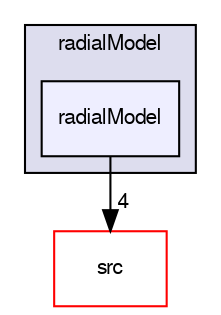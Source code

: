digraph "applications/solvers/multiphase/twoPhaseEulerFoam/phaseCompressibleTurbulenceModels/kineticTheoryModels/radialModel/radialModel" {
  bgcolor=transparent;
  compound=true
  node [ fontsize="10", fontname="FreeSans"];
  edge [ labelfontsize="10", labelfontname="FreeSans"];
  subgraph clusterdir_457aacccdf25eced75bbda085efde982 {
    graph [ bgcolor="#ddddee", pencolor="black", label="radialModel" fontname="FreeSans", fontsize="10", URL="dir_457aacccdf25eced75bbda085efde982.html"]
  dir_5f34695ea4c7ea3dd196216290a7e899 [shape=box, label="radialModel", style="filled", fillcolor="#eeeeff", pencolor="black", URL="dir_5f34695ea4c7ea3dd196216290a7e899.html"];
  }
  dir_68267d1309a1af8e8297ef4c3efbcdba [shape=box label="src" color="red" URL="dir_68267d1309a1af8e8297ef4c3efbcdba.html"];
  dir_5f34695ea4c7ea3dd196216290a7e899->dir_68267d1309a1af8e8297ef4c3efbcdba [headlabel="4", labeldistance=1.5 headhref="dir_000259_000577.html"];
}
